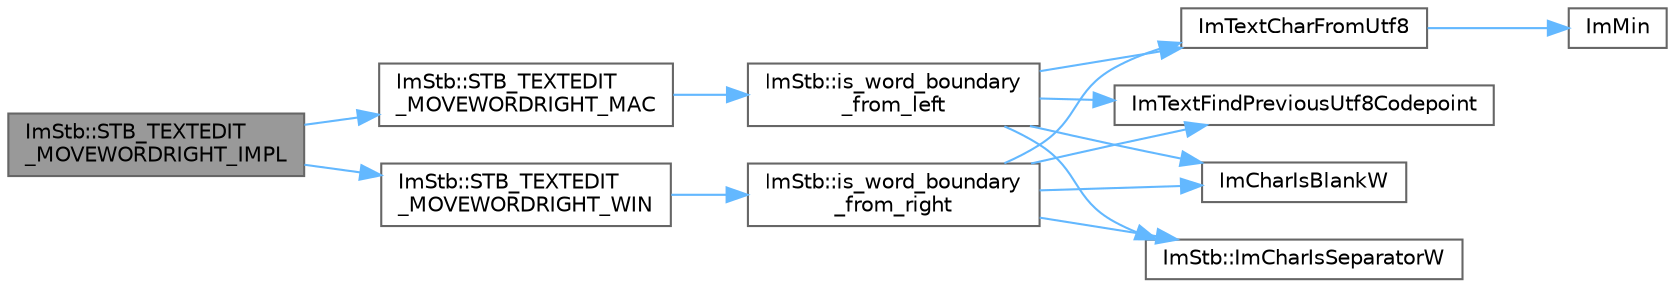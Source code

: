 digraph "ImStb::STB_TEXTEDIT_MOVEWORDRIGHT_IMPL"
{
 // LATEX_PDF_SIZE
  bgcolor="transparent";
  edge [fontname=Helvetica,fontsize=10,labelfontname=Helvetica,labelfontsize=10];
  node [fontname=Helvetica,fontsize=10,shape=box,height=0.2,width=0.4];
  rankdir="LR";
  Node1 [id="Node000001",label="ImStb::STB_TEXTEDIT\l_MOVEWORDRIGHT_IMPL",height=0.2,width=0.4,color="gray40", fillcolor="grey60", style="filled", fontcolor="black",tooltip=" "];
  Node1 -> Node2 [id="edge14_Node000001_Node000002",color="steelblue1",style="solid",tooltip=" "];
  Node2 [id="Node000002",label="ImStb::STB_TEXTEDIT\l_MOVEWORDRIGHT_MAC",height=0.2,width=0.4,color="grey40", fillcolor="white", style="filled",URL="$namespace_im_stb.html#a1c32d6fc2251c9168d5ce133104110d4",tooltip=" "];
  Node2 -> Node3 [id="edge15_Node000002_Node000003",color="steelblue1",style="solid",tooltip=" "];
  Node3 [id="Node000003",label="ImStb::is_word_boundary\l_from_left",height=0.2,width=0.4,color="grey40", fillcolor="white", style="filled",URL="$namespace_im_stb.html#a6625118253ca25ee5849aae59cd47c88",tooltip=" "];
  Node3 -> Node4 [id="edge16_Node000003_Node000004",color="steelblue1",style="solid",tooltip=" "];
  Node4 [id="Node000004",label="ImCharIsBlankW",height=0.2,width=0.4,color="grey40", fillcolor="white", style="filled",URL="$imgui__internal_8h.html#a28a0d11512ebeb664af106f145a37ddd",tooltip=" "];
  Node3 -> Node5 [id="edge17_Node000003_Node000005",color="steelblue1",style="solid",tooltip=" "];
  Node5 [id="Node000005",label="ImStb::ImCharIsSeparatorW",height=0.2,width=0.4,color="grey40", fillcolor="white", style="filled",URL="$namespace_im_stb.html#a83e389662fe9b33435229a9ed61e8aaf",tooltip=" "];
  Node3 -> Node6 [id="edge18_Node000003_Node000006",color="steelblue1",style="solid",tooltip=" "];
  Node6 [id="Node000006",label="ImTextCharFromUtf8",height=0.2,width=0.4,color="grey40", fillcolor="white", style="filled",URL="$imgui_8cpp.html#abee86973b9888938f748a7850c2c0ff3",tooltip=" "];
  Node6 -> Node7 [id="edge19_Node000006_Node000007",color="steelblue1",style="solid",tooltip=" "];
  Node7 [id="Node000007",label="ImMin",height=0.2,width=0.4,color="grey40", fillcolor="white", style="filled",URL="$imgui__internal_8h.html#a7f9d7828066a9d61b5630adcdf4655d3",tooltip=" "];
  Node3 -> Node8 [id="edge20_Node000003_Node000008",color="steelblue1",style="solid",tooltip=" "];
  Node8 [id="Node000008",label="ImTextFindPreviousUtf8Codepoint",height=0.2,width=0.4,color="grey40", fillcolor="white", style="filled",URL="$imgui_8cpp.html#ab969e1ebe01b7c2f6e0126c532a534d5",tooltip=" "];
  Node1 -> Node9 [id="edge21_Node000001_Node000009",color="steelblue1",style="solid",tooltip=" "];
  Node9 [id="Node000009",label="ImStb::STB_TEXTEDIT\l_MOVEWORDRIGHT_WIN",height=0.2,width=0.4,color="grey40", fillcolor="white", style="filled",URL="$namespace_im_stb.html#aaadd38b7c62661755d9205493a834f1e",tooltip=" "];
  Node9 -> Node10 [id="edge22_Node000009_Node000010",color="steelblue1",style="solid",tooltip=" "];
  Node10 [id="Node000010",label="ImStb::is_word_boundary\l_from_right",height=0.2,width=0.4,color="grey40", fillcolor="white", style="filled",URL="$namespace_im_stb.html#ab7f998a5fc7a1f6cab073a2392e786c3",tooltip=" "];
  Node10 -> Node4 [id="edge23_Node000010_Node000004",color="steelblue1",style="solid",tooltip=" "];
  Node10 -> Node5 [id="edge24_Node000010_Node000005",color="steelblue1",style="solid",tooltip=" "];
  Node10 -> Node6 [id="edge25_Node000010_Node000006",color="steelblue1",style="solid",tooltip=" "];
  Node10 -> Node8 [id="edge26_Node000010_Node000008",color="steelblue1",style="solid",tooltip=" "];
}
